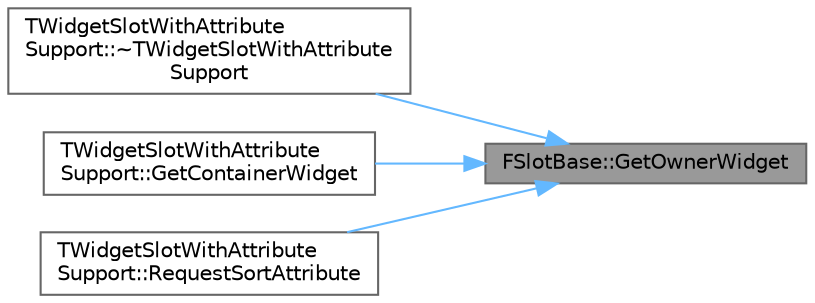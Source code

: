 digraph "FSlotBase::GetOwnerWidget"
{
 // INTERACTIVE_SVG=YES
 // LATEX_PDF_SIZE
  bgcolor="transparent";
  edge [fontname=Helvetica,fontsize=10,labelfontname=Helvetica,labelfontsize=10];
  node [fontname=Helvetica,fontsize=10,shape=box,height=0.2,width=0.4];
  rankdir="RL";
  Node1 [id="Node000001",label="FSlotBase::GetOwnerWidget",height=0.2,width=0.4,color="gray40", fillcolor="grey60", style="filled", fontcolor="black",tooltip="Access the widget that own the slot."];
  Node1 -> Node2 [id="edge1_Node000001_Node000002",dir="back",color="steelblue1",style="solid",tooltip=" "];
  Node2 [id="Node000002",label="TWidgetSlotWithAttribute\lSupport::~TWidgetSlotWithAttribute\lSupport",height=0.2,width=0.4,color="grey40", fillcolor="white", style="filled",URL="$d6/dc2/classTWidgetSlotWithAttributeSupport.html#a80857974dd11bf157e96a4f815a8c956",tooltip=" "];
  Node1 -> Node3 [id="edge2_Node000001_Node000003",dir="back",color="steelblue1",style="solid",tooltip=" "];
  Node3 [id="Node000003",label="TWidgetSlotWithAttribute\lSupport::GetContainerWidget",height=0.2,width=0.4,color="grey40", fillcolor="white", style="filled",URL="$d6/dc2/classTWidgetSlotWithAttributeSupport.html#ae8f9058c10d3276cdd10fc1d3d884702",tooltip=" "];
  Node1 -> Node4 [id="edge3_Node000001_Node000004",dir="back",color="steelblue1",style="solid",tooltip=" "];
  Node4 [id="Node000004",label="TWidgetSlotWithAttribute\lSupport::RequestSortAttribute",height=0.2,width=0.4,color="grey40", fillcolor="white", style="filled",URL="$d6/dc2/classTWidgetSlotWithAttributeSupport.html#a787e2f19203fa9ca3fa2e9709e4c4376",tooltip=" "];
}
